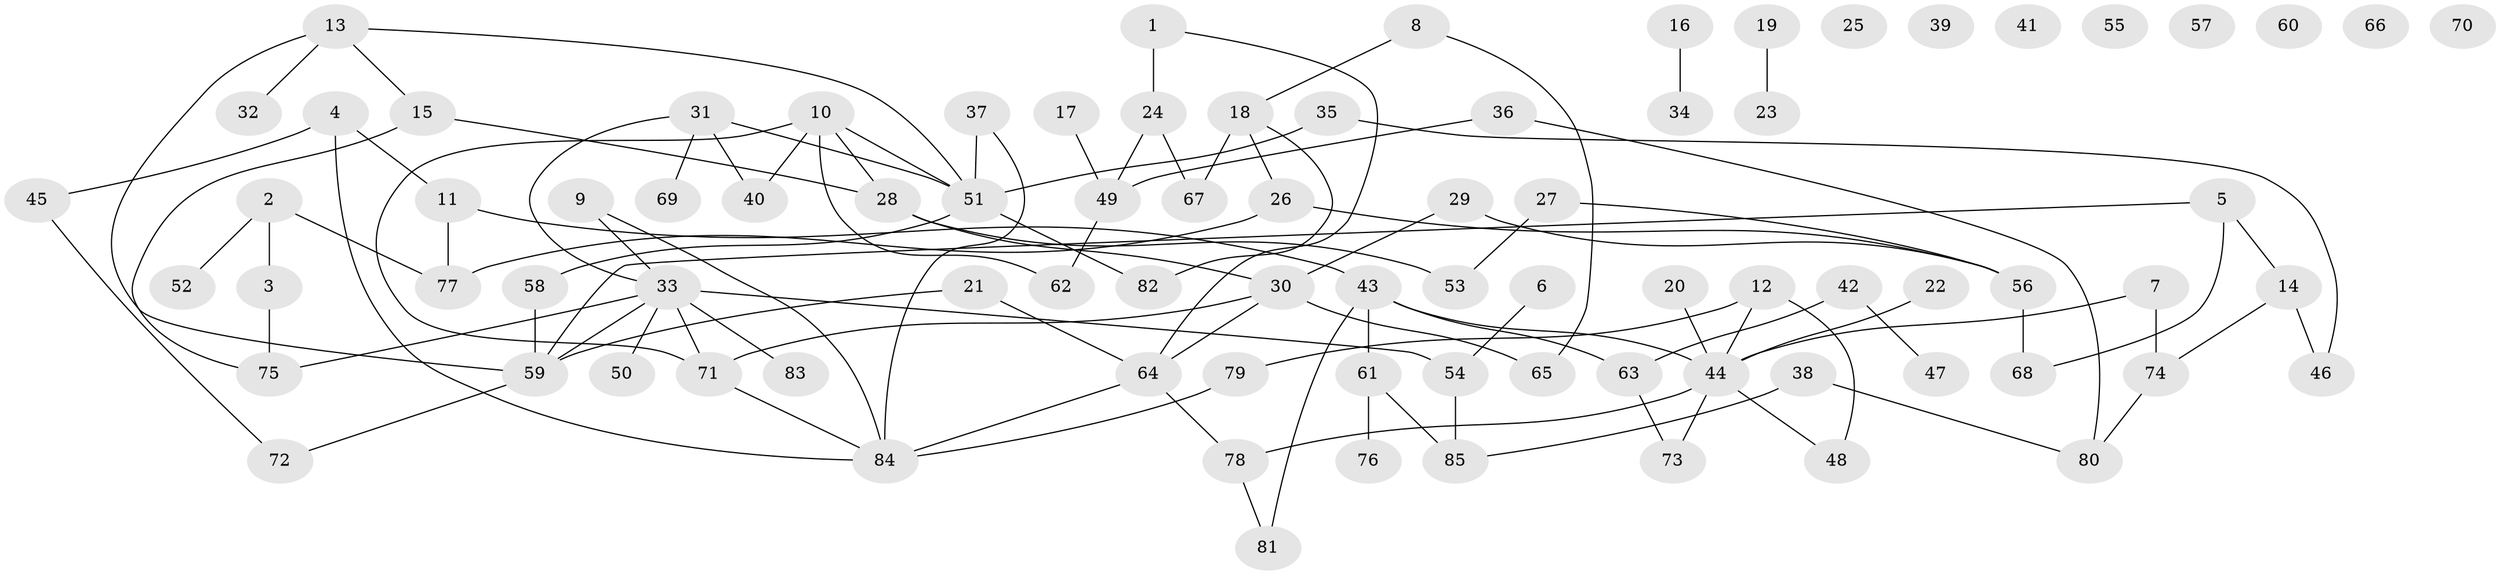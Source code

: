 // coarse degree distribution, {1: 0.08, 5: 0.12, 3: 0.36, 7: 0.08, 8: 0.08, 2: 0.16, 4: 0.08, 6: 0.04}
// Generated by graph-tools (version 1.1) at 2025/35/03/04/25 23:35:53]
// undirected, 85 vertices, 104 edges
graph export_dot {
  node [color=gray90,style=filled];
  1;
  2;
  3;
  4;
  5;
  6;
  7;
  8;
  9;
  10;
  11;
  12;
  13;
  14;
  15;
  16;
  17;
  18;
  19;
  20;
  21;
  22;
  23;
  24;
  25;
  26;
  27;
  28;
  29;
  30;
  31;
  32;
  33;
  34;
  35;
  36;
  37;
  38;
  39;
  40;
  41;
  42;
  43;
  44;
  45;
  46;
  47;
  48;
  49;
  50;
  51;
  52;
  53;
  54;
  55;
  56;
  57;
  58;
  59;
  60;
  61;
  62;
  63;
  64;
  65;
  66;
  67;
  68;
  69;
  70;
  71;
  72;
  73;
  74;
  75;
  76;
  77;
  78;
  79;
  80;
  81;
  82;
  83;
  84;
  85;
  1 -- 24;
  1 -- 64;
  2 -- 3;
  2 -- 52;
  2 -- 77;
  3 -- 75;
  4 -- 11;
  4 -- 45;
  4 -- 84;
  5 -- 14;
  5 -- 59;
  5 -- 68;
  6 -- 54;
  7 -- 44;
  7 -- 74;
  8 -- 18;
  8 -- 65;
  9 -- 33;
  9 -- 84;
  10 -- 28;
  10 -- 40;
  10 -- 51;
  10 -- 62;
  10 -- 71;
  11 -- 43;
  11 -- 77;
  12 -- 44;
  12 -- 48;
  12 -- 79;
  13 -- 15;
  13 -- 32;
  13 -- 51;
  13 -- 59;
  14 -- 46;
  14 -- 74;
  15 -- 28;
  15 -- 75;
  16 -- 34;
  17 -- 49;
  18 -- 26;
  18 -- 67;
  18 -- 82;
  19 -- 23;
  20 -- 44;
  21 -- 59;
  21 -- 64;
  22 -- 44;
  24 -- 49;
  24 -- 67;
  26 -- 56;
  26 -- 77;
  27 -- 53;
  27 -- 56;
  28 -- 30;
  28 -- 53;
  29 -- 30;
  29 -- 56;
  30 -- 64;
  30 -- 65;
  30 -- 71;
  31 -- 33;
  31 -- 40;
  31 -- 51;
  31 -- 69;
  33 -- 50;
  33 -- 54;
  33 -- 59;
  33 -- 71;
  33 -- 75;
  33 -- 83;
  35 -- 46;
  35 -- 51;
  36 -- 49;
  36 -- 80;
  37 -- 51;
  37 -- 84;
  38 -- 80;
  38 -- 85;
  42 -- 47;
  42 -- 63;
  43 -- 44;
  43 -- 61;
  43 -- 63;
  43 -- 81;
  44 -- 48;
  44 -- 73;
  44 -- 78;
  45 -- 72;
  49 -- 62;
  51 -- 58;
  51 -- 82;
  54 -- 85;
  56 -- 68;
  58 -- 59;
  59 -- 72;
  61 -- 76;
  61 -- 85;
  63 -- 73;
  64 -- 78;
  64 -- 84;
  71 -- 84;
  74 -- 80;
  78 -- 81;
  79 -- 84;
}

